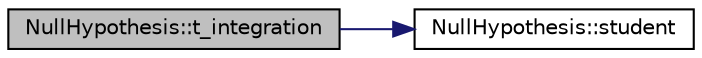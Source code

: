 digraph "NullHypothesis::t_integration"
{
  bgcolor="transparent";
  edge [fontname="Helvetica",fontsize="10",labelfontname="Helvetica",labelfontsize="10"];
  node [fontname="Helvetica",fontsize="10",shape=record];
  rankdir="LR";
  Node84 [label="NullHypothesis::t_integration",height=0.2,width=0.4,color="black", fillcolor="grey75", style="filled", fontcolor="black"];
  Node84 -> Node85 [color="midnightblue",fontsize="10",style="solid",fontname="Helvetica"];
  Node85 [label="NullHypothesis::student",height=0.2,width=0.4,color="black",URL="$class_null_hypothesis.html#ac2f7fea7c37aaa928ef8f2ef13250059",tooltip="student "];
}
